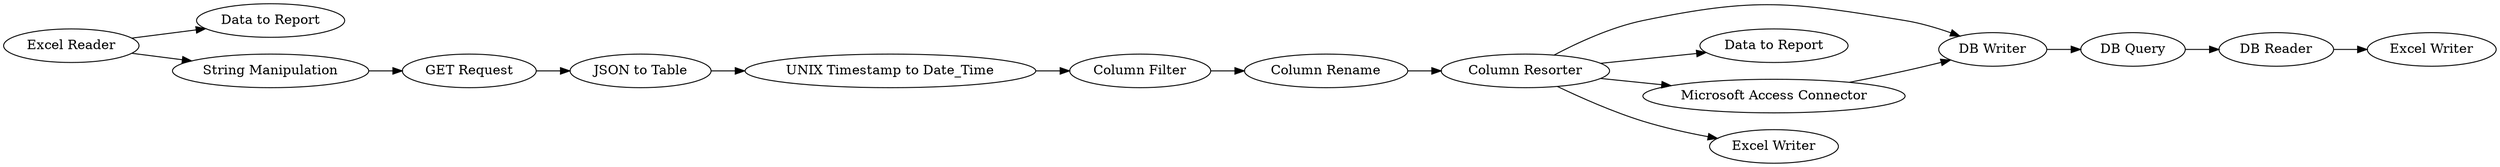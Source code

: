 digraph {
	15 -> 738
	15 -> 733
	10 -> 13
	7 -> 8
	9 -> 14
	8 -> 732
	731 -> 7
	10 -> 731
	739 -> 740
	732 -> 9
	735 -> 738
	740 -> 742
	15 -> 735
	738 -> 739
	15 -> 11
	14 -> 15
	739 [label="DB Query"]
	13 [label="Data to Report"]
	7 [label="GET Request"]
	738 [label="DB Writer"]
	740 [label="DB Reader"]
	9 [label="Column Filter"]
	742 [label="Excel Writer"]
	11 [label="Excel Writer"]
	732 [label="UNIX Timestamp to Date_Time"]
	8 [label="JSON to Table"]
	15 [label="Column Resorter"]
	733 [label="Data to Report"]
	14 [label="Column Rename"]
	731 [label="String Manipulation"]
	735 [label="Microsoft Access Connector"]
	10 [label="Excel Reader"]
	rankdir=LR
}
